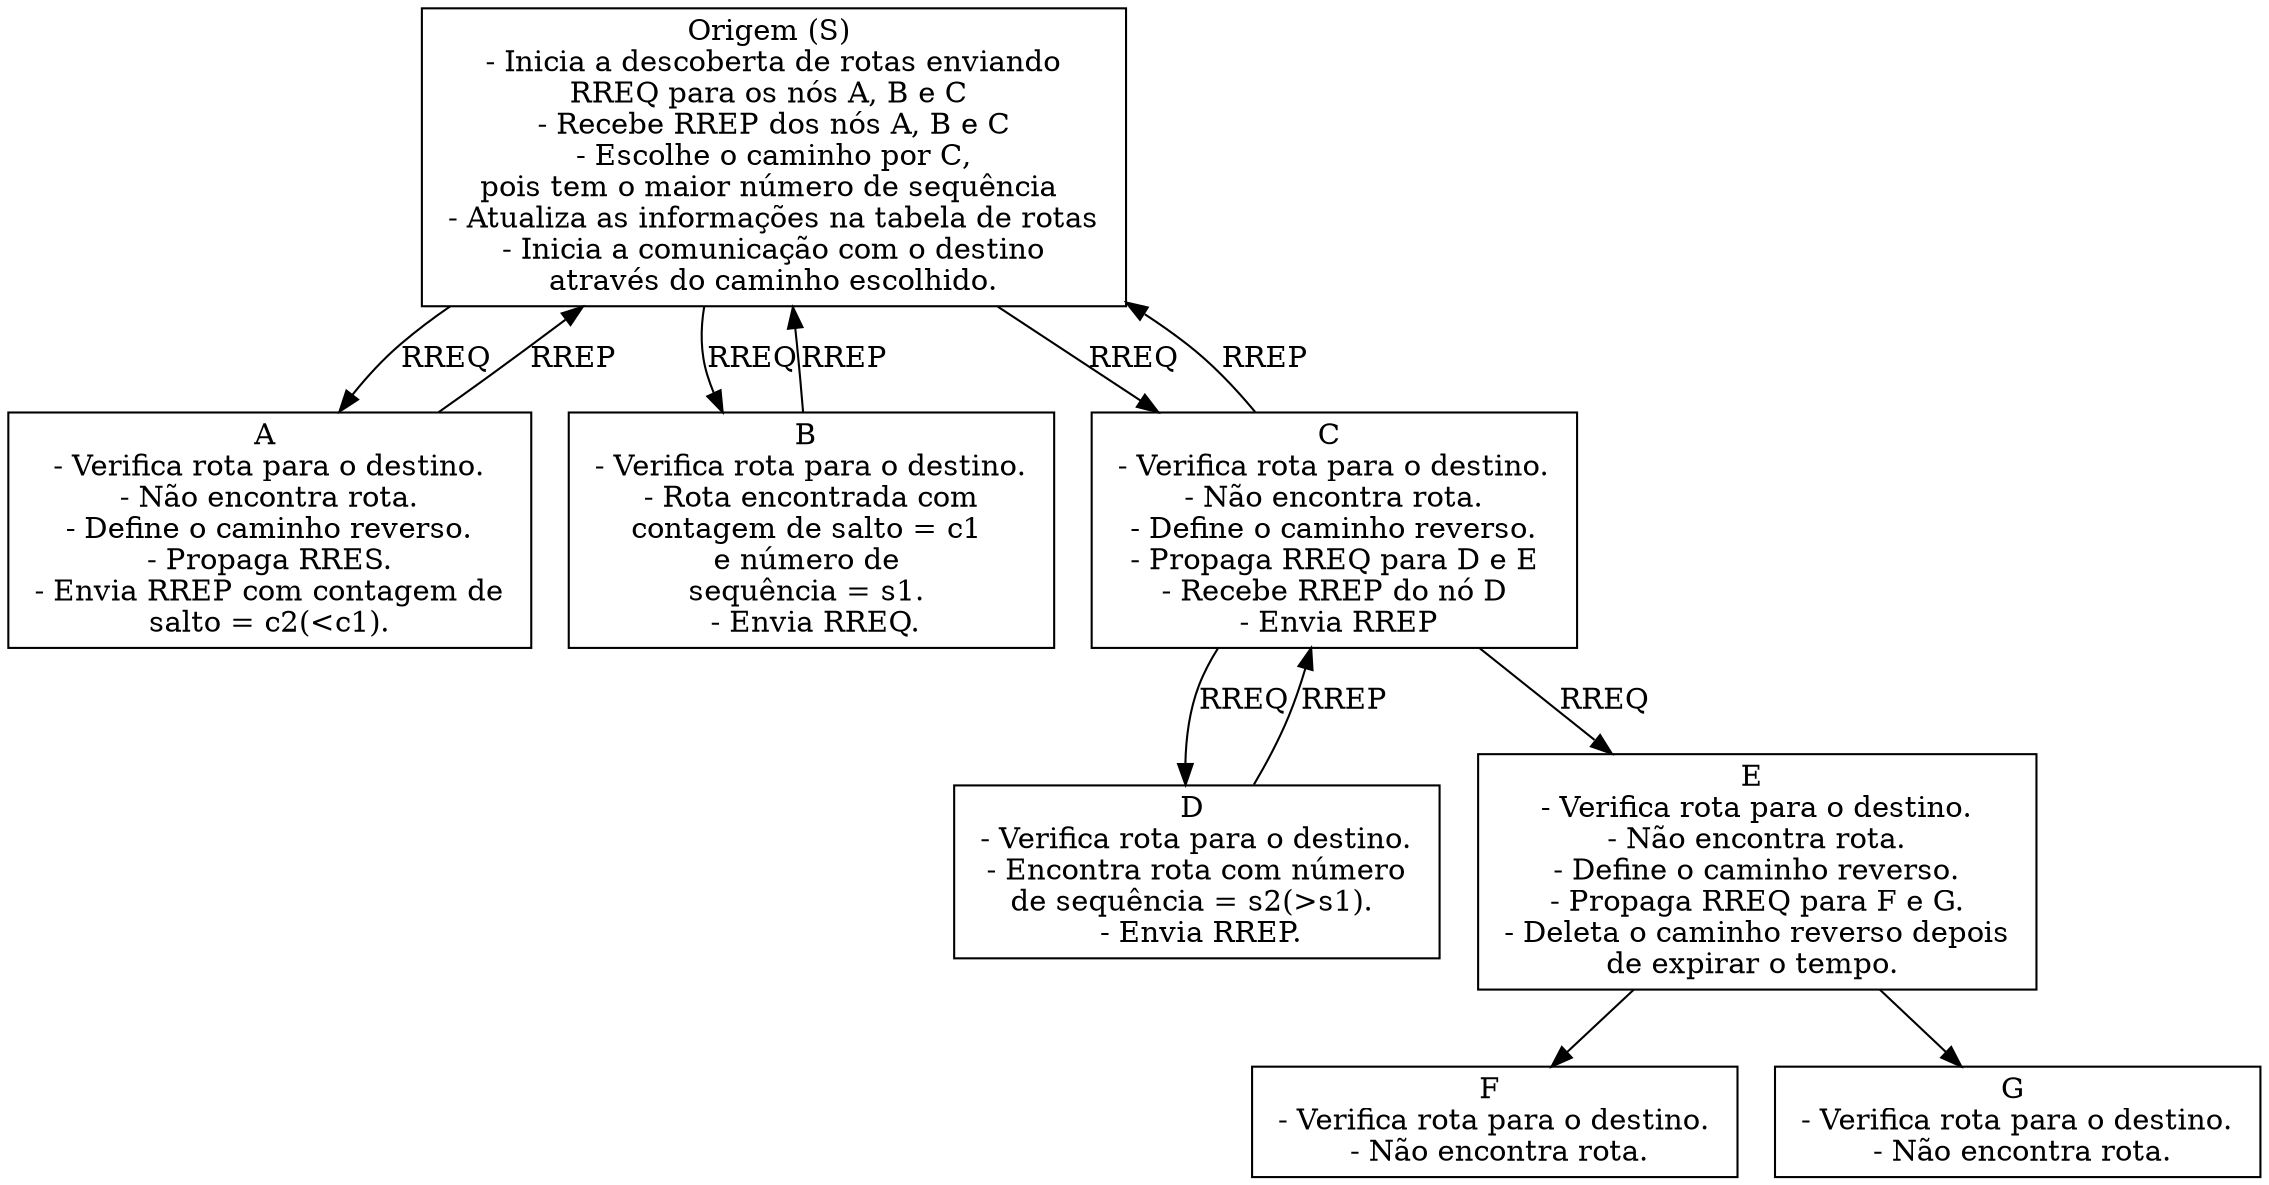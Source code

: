 digraph aodvOperation {

	node[shape=box]
	edge[len=5]
	
	S[label="Origem (S) \n - Inicia a descoberta de rotas enviando \nRREQ para os nós A, B e C \n - Recebe RREP dos nós A, B e C \n - Escolhe o caminho por C, \npois tem o maior número de sequência \n - Atualiza as informações na tabela de rotas \n - Inicia a comunicação com o destino \natravés do caminho escolhido."]
	A[label="A \n - Verifica rota para o destino. \n - Não encontra rota. \n - Define o caminho reverso. \n - Propaga RRES. \n - Envia RREP com contagem de \nsalto = c2(<c1)."]
	B[label="B \n - Verifica rota para o destino. \n - Rota encontrada com \ncontagem de salto = c1 \ne número de \nsequência = s1. \n - Envia RREQ."]
	C[label="C \n - Verifica rota para o destino. \n - Não encontra rota. \n - Define o caminho reverso. \n - Propaga RREQ para D e E \n - Recebe RREP do nó D \n - Envia RREP"]
	D[label="D \n - Verifica rota para o destino. \n - Encontra rota com número \nde sequência = s2(>s1). \n - Envia RREP."]
	E[label="E \n - Verifica rota para o destino. \n - Não encontra rota. \n - Define o caminho reverso. \n - Propaga RREQ para F e G. \n - Deleta o caminho reverso depois \nde expirar o tempo. "]
	F[label="F \n - Verifica rota para o destino. \n - Não encontra rota."]
	G[label="G \n - Verifica rota para o destino. \n - Não encontra rota."]

	S -> A[label="RREQ"]
	A -> S[label="RREP"]

	S -> B[label="RREQ"]
	B -> S[label="RREP"]

	S -> C[label="RREQ"]
	C -> S[label="RREP"]

	C -> D[label="RREQ"]
	D -> C[label="RREP"]

	C -> E[label="RREQ"]

	E -> F
	E -> G

}
